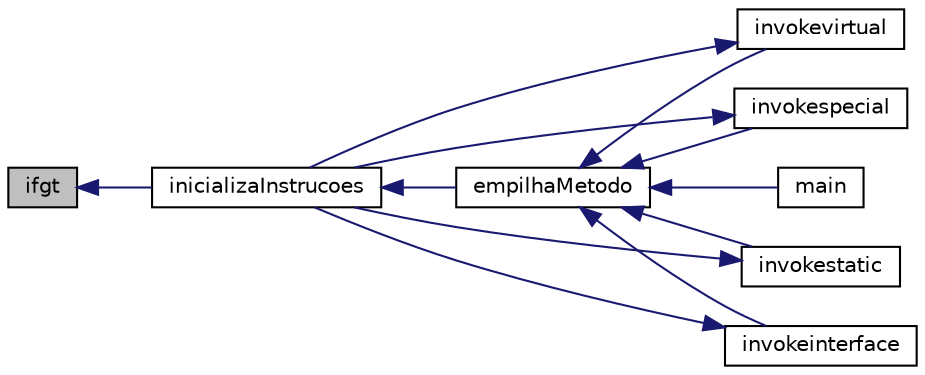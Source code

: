 digraph "ifgt"
{
 // INTERACTIVE_SVG=YES
  edge [fontname="Helvetica",fontsize="10",labelfontname="Helvetica",labelfontsize="10"];
  node [fontname="Helvetica",fontsize="10",shape=record];
  rankdir="LR";
  Node1520 [label="ifgt",height=0.2,width=0.4,color="black", fillcolor="grey75", style="filled", fontcolor="black"];
  Node1520 -> Node1521 [dir="back",color="midnightblue",fontsize="10",style="solid",fontname="Helvetica"];
  Node1521 [label="inicializaInstrucoes",height=0.2,width=0.4,color="black", fillcolor="white", style="filled",URL="$instrucao_8h.html#a308f4b87fb42ab5a62790c0127003ebe"];
  Node1521 -> Node1522 [dir="back",color="midnightblue",fontsize="10",style="solid",fontname="Helvetica"];
  Node1522 [label="empilhaMetodo",height=0.2,width=0.4,color="black", fillcolor="white", style="filled",URL="$metodo_8h.html#a68acc5b3f2238f62b7d0ee50964183c1"];
  Node1522 -> Node1523 [dir="back",color="midnightblue",fontsize="10",style="solid",fontname="Helvetica"];
  Node1523 [label="invokevirtual",height=0.2,width=0.4,color="black", fillcolor="white", style="filled",URL="$instrucao_8h.html#a78801a57dd7317b58754d741e22607a7"];
  Node1523 -> Node1521 [dir="back",color="midnightblue",fontsize="10",style="solid",fontname="Helvetica"];
  Node1522 -> Node1524 [dir="back",color="midnightblue",fontsize="10",style="solid",fontname="Helvetica"];
  Node1524 [label="invokespecial",height=0.2,width=0.4,color="black", fillcolor="white", style="filled",URL="$instrucao_8h.html#aea396d65920fd2046b81c2b5742f8fc2"];
  Node1524 -> Node1521 [dir="back",color="midnightblue",fontsize="10",style="solid",fontname="Helvetica"];
  Node1522 -> Node1525 [dir="back",color="midnightblue",fontsize="10",style="solid",fontname="Helvetica"];
  Node1525 [label="invokestatic",height=0.2,width=0.4,color="black", fillcolor="white", style="filled",URL="$instrucao_8h.html#a99b74fdcaa5d59615718fc49f4cb1bf2"];
  Node1525 -> Node1521 [dir="back",color="midnightblue",fontsize="10",style="solid",fontname="Helvetica"];
  Node1522 -> Node1526 [dir="back",color="midnightblue",fontsize="10",style="solid",fontname="Helvetica"];
  Node1526 [label="invokeinterface",height=0.2,width=0.4,color="black", fillcolor="white", style="filled",URL="$instrucao_8h.html#a04465c61aa4c123ce79dc562244e7af8"];
  Node1526 -> Node1521 [dir="back",color="midnightblue",fontsize="10",style="solid",fontname="Helvetica"];
  Node1522 -> Node1527 [dir="back",color="midnightblue",fontsize="10",style="solid",fontname="Helvetica"];
  Node1527 [label="main",height=0.2,width=0.4,color="black", fillcolor="white", style="filled",URL="$main_8c.html#a0ddf1224851353fc92bfbff6f499fa97"];
}
